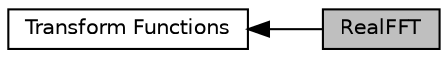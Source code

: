 digraph "RealFFT"
{
  edge [fontname="Helvetica",fontsize="10",labelfontname="Helvetica",labelfontsize="10"];
  node [fontname="Helvetica",fontsize="10",shape=record];
  rankdir=LR;
  Node0 [label="RealFFT",height=0.2,width=0.4,color="black", fillcolor="grey75", style="filled", fontcolor="black"];
  Node1 [label="Transform Functions",height=0.2,width=0.4,color="black", fillcolor="white", style="filled",URL="$group__group_transforms.html"];
  Node1->Node0 [shape=plaintext, dir="back", style="solid"];
}

